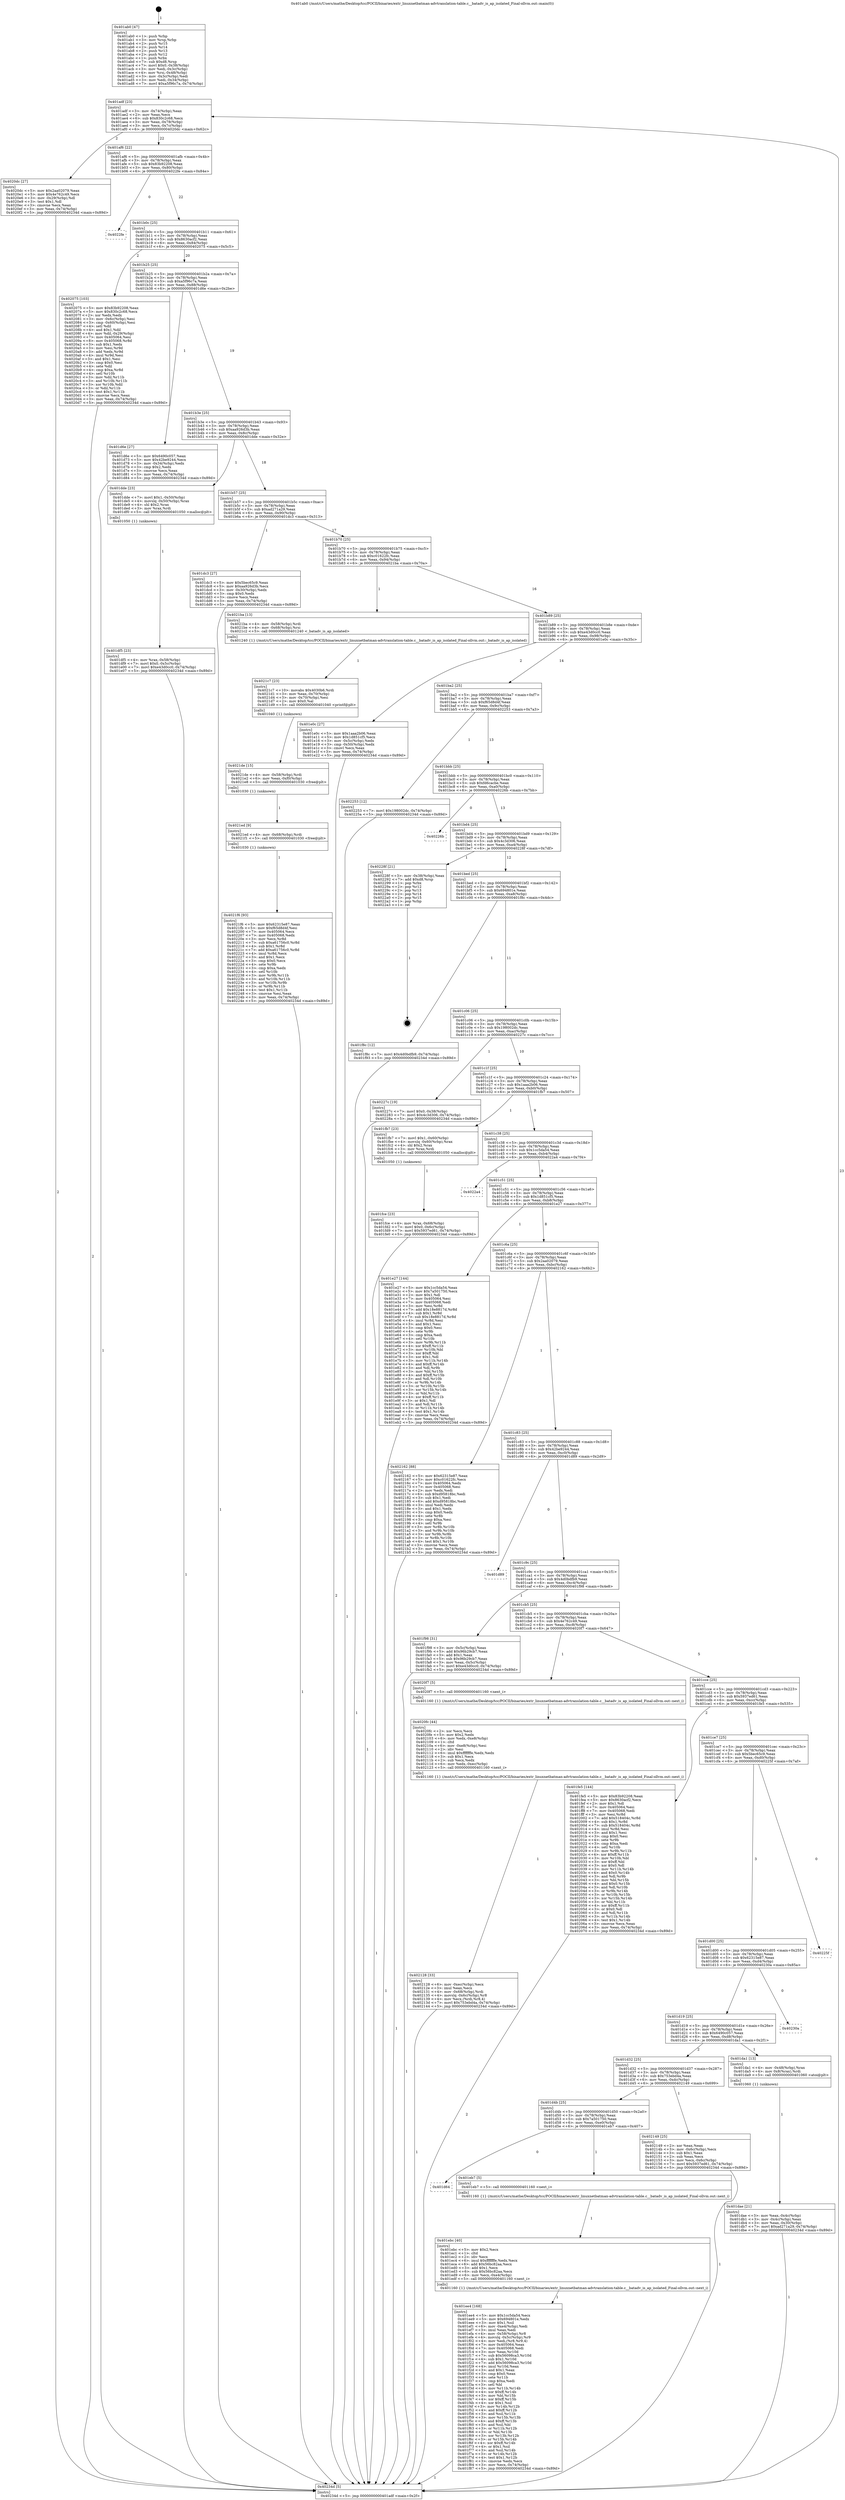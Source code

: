 digraph "0x401ab0" {
  label = "0x401ab0 (/mnt/c/Users/mathe/Desktop/tcc/POCII/binaries/extr_linuxnetbatman-advtranslation-table.c__batadv_is_ap_isolated_Final-ollvm.out::main(0))"
  labelloc = "t"
  node[shape=record]

  Entry [label="",width=0.3,height=0.3,shape=circle,fillcolor=black,style=filled]
  "0x401adf" [label="{
     0x401adf [23]\l
     | [instrs]\l
     &nbsp;&nbsp;0x401adf \<+3\>: mov -0x74(%rbp),%eax\l
     &nbsp;&nbsp;0x401ae2 \<+2\>: mov %eax,%ecx\l
     &nbsp;&nbsp;0x401ae4 \<+6\>: sub $0x830c2c68,%ecx\l
     &nbsp;&nbsp;0x401aea \<+3\>: mov %eax,-0x78(%rbp)\l
     &nbsp;&nbsp;0x401aed \<+3\>: mov %ecx,-0x7c(%rbp)\l
     &nbsp;&nbsp;0x401af0 \<+6\>: je 00000000004020dc \<main+0x62c\>\l
  }"]
  "0x4020dc" [label="{
     0x4020dc [27]\l
     | [instrs]\l
     &nbsp;&nbsp;0x4020dc \<+5\>: mov $0x2aa02079,%eax\l
     &nbsp;&nbsp;0x4020e1 \<+5\>: mov $0x4e762c49,%ecx\l
     &nbsp;&nbsp;0x4020e6 \<+3\>: mov -0x29(%rbp),%dl\l
     &nbsp;&nbsp;0x4020e9 \<+3\>: test $0x1,%dl\l
     &nbsp;&nbsp;0x4020ec \<+3\>: cmovne %ecx,%eax\l
     &nbsp;&nbsp;0x4020ef \<+3\>: mov %eax,-0x74(%rbp)\l
     &nbsp;&nbsp;0x4020f2 \<+5\>: jmp 000000000040234d \<main+0x89d\>\l
  }"]
  "0x401af6" [label="{
     0x401af6 [22]\l
     | [instrs]\l
     &nbsp;&nbsp;0x401af6 \<+5\>: jmp 0000000000401afb \<main+0x4b\>\l
     &nbsp;&nbsp;0x401afb \<+3\>: mov -0x78(%rbp),%eax\l
     &nbsp;&nbsp;0x401afe \<+5\>: sub $0x83b92208,%eax\l
     &nbsp;&nbsp;0x401b03 \<+3\>: mov %eax,-0x80(%rbp)\l
     &nbsp;&nbsp;0x401b06 \<+6\>: je 00000000004022fe \<main+0x84e\>\l
  }"]
  Exit [label="",width=0.3,height=0.3,shape=circle,fillcolor=black,style=filled,peripheries=2]
  "0x4022fe" [label="{
     0x4022fe\l
  }", style=dashed]
  "0x401b0c" [label="{
     0x401b0c [25]\l
     | [instrs]\l
     &nbsp;&nbsp;0x401b0c \<+5\>: jmp 0000000000401b11 \<main+0x61\>\l
     &nbsp;&nbsp;0x401b11 \<+3\>: mov -0x78(%rbp),%eax\l
     &nbsp;&nbsp;0x401b14 \<+5\>: sub $0x8630acf2,%eax\l
     &nbsp;&nbsp;0x401b19 \<+6\>: mov %eax,-0x84(%rbp)\l
     &nbsp;&nbsp;0x401b1f \<+6\>: je 0000000000402075 \<main+0x5c5\>\l
  }"]
  "0x4021f6" [label="{
     0x4021f6 [93]\l
     | [instrs]\l
     &nbsp;&nbsp;0x4021f6 \<+5\>: mov $0x62315e87,%eax\l
     &nbsp;&nbsp;0x4021fb \<+5\>: mov $0xf65d8d4f,%esi\l
     &nbsp;&nbsp;0x402200 \<+7\>: mov 0x405064,%ecx\l
     &nbsp;&nbsp;0x402207 \<+7\>: mov 0x405068,%edx\l
     &nbsp;&nbsp;0x40220e \<+3\>: mov %ecx,%r8d\l
     &nbsp;&nbsp;0x402211 \<+7\>: sub $0xa61756c0,%r8d\l
     &nbsp;&nbsp;0x402218 \<+4\>: sub $0x1,%r8d\l
     &nbsp;&nbsp;0x40221c \<+7\>: add $0xa61756c0,%r8d\l
     &nbsp;&nbsp;0x402223 \<+4\>: imul %r8d,%ecx\l
     &nbsp;&nbsp;0x402227 \<+3\>: and $0x1,%ecx\l
     &nbsp;&nbsp;0x40222a \<+3\>: cmp $0x0,%ecx\l
     &nbsp;&nbsp;0x40222d \<+4\>: sete %r9b\l
     &nbsp;&nbsp;0x402231 \<+3\>: cmp $0xa,%edx\l
     &nbsp;&nbsp;0x402234 \<+4\>: setl %r10b\l
     &nbsp;&nbsp;0x402238 \<+3\>: mov %r9b,%r11b\l
     &nbsp;&nbsp;0x40223b \<+3\>: and %r10b,%r11b\l
     &nbsp;&nbsp;0x40223e \<+3\>: xor %r10b,%r9b\l
     &nbsp;&nbsp;0x402241 \<+3\>: or %r9b,%r11b\l
     &nbsp;&nbsp;0x402244 \<+4\>: test $0x1,%r11b\l
     &nbsp;&nbsp;0x402248 \<+3\>: cmovne %esi,%eax\l
     &nbsp;&nbsp;0x40224b \<+3\>: mov %eax,-0x74(%rbp)\l
     &nbsp;&nbsp;0x40224e \<+5\>: jmp 000000000040234d \<main+0x89d\>\l
  }"]
  "0x402075" [label="{
     0x402075 [103]\l
     | [instrs]\l
     &nbsp;&nbsp;0x402075 \<+5\>: mov $0x83b92208,%eax\l
     &nbsp;&nbsp;0x40207a \<+5\>: mov $0x830c2c68,%ecx\l
     &nbsp;&nbsp;0x40207f \<+2\>: xor %edx,%edx\l
     &nbsp;&nbsp;0x402081 \<+3\>: mov -0x6c(%rbp),%esi\l
     &nbsp;&nbsp;0x402084 \<+3\>: cmp -0x60(%rbp),%esi\l
     &nbsp;&nbsp;0x402087 \<+4\>: setl %dil\l
     &nbsp;&nbsp;0x40208b \<+4\>: and $0x1,%dil\l
     &nbsp;&nbsp;0x40208f \<+4\>: mov %dil,-0x29(%rbp)\l
     &nbsp;&nbsp;0x402093 \<+7\>: mov 0x405064,%esi\l
     &nbsp;&nbsp;0x40209a \<+8\>: mov 0x405068,%r8d\l
     &nbsp;&nbsp;0x4020a2 \<+3\>: sub $0x1,%edx\l
     &nbsp;&nbsp;0x4020a5 \<+3\>: mov %esi,%r9d\l
     &nbsp;&nbsp;0x4020a8 \<+3\>: add %edx,%r9d\l
     &nbsp;&nbsp;0x4020ab \<+4\>: imul %r9d,%esi\l
     &nbsp;&nbsp;0x4020af \<+3\>: and $0x1,%esi\l
     &nbsp;&nbsp;0x4020b2 \<+3\>: cmp $0x0,%esi\l
     &nbsp;&nbsp;0x4020b5 \<+4\>: sete %dil\l
     &nbsp;&nbsp;0x4020b9 \<+4\>: cmp $0xa,%r8d\l
     &nbsp;&nbsp;0x4020bd \<+4\>: setl %r10b\l
     &nbsp;&nbsp;0x4020c1 \<+3\>: mov %dil,%r11b\l
     &nbsp;&nbsp;0x4020c4 \<+3\>: and %r10b,%r11b\l
     &nbsp;&nbsp;0x4020c7 \<+3\>: xor %r10b,%dil\l
     &nbsp;&nbsp;0x4020ca \<+3\>: or %dil,%r11b\l
     &nbsp;&nbsp;0x4020cd \<+4\>: test $0x1,%r11b\l
     &nbsp;&nbsp;0x4020d1 \<+3\>: cmovne %ecx,%eax\l
     &nbsp;&nbsp;0x4020d4 \<+3\>: mov %eax,-0x74(%rbp)\l
     &nbsp;&nbsp;0x4020d7 \<+5\>: jmp 000000000040234d \<main+0x89d\>\l
  }"]
  "0x401b25" [label="{
     0x401b25 [25]\l
     | [instrs]\l
     &nbsp;&nbsp;0x401b25 \<+5\>: jmp 0000000000401b2a \<main+0x7a\>\l
     &nbsp;&nbsp;0x401b2a \<+3\>: mov -0x78(%rbp),%eax\l
     &nbsp;&nbsp;0x401b2d \<+5\>: sub $0xa5f96c7a,%eax\l
     &nbsp;&nbsp;0x401b32 \<+6\>: mov %eax,-0x88(%rbp)\l
     &nbsp;&nbsp;0x401b38 \<+6\>: je 0000000000401d6e \<main+0x2be\>\l
  }"]
  "0x4021ed" [label="{
     0x4021ed [9]\l
     | [instrs]\l
     &nbsp;&nbsp;0x4021ed \<+4\>: mov -0x68(%rbp),%rdi\l
     &nbsp;&nbsp;0x4021f1 \<+5\>: call 0000000000401030 \<free@plt\>\l
     | [calls]\l
     &nbsp;&nbsp;0x401030 \{1\} (unknown)\l
  }"]
  "0x401d6e" [label="{
     0x401d6e [27]\l
     | [instrs]\l
     &nbsp;&nbsp;0x401d6e \<+5\>: mov $0x6490c057,%eax\l
     &nbsp;&nbsp;0x401d73 \<+5\>: mov $0x42be9244,%ecx\l
     &nbsp;&nbsp;0x401d78 \<+3\>: mov -0x34(%rbp),%edx\l
     &nbsp;&nbsp;0x401d7b \<+3\>: cmp $0x2,%edx\l
     &nbsp;&nbsp;0x401d7e \<+3\>: cmovne %ecx,%eax\l
     &nbsp;&nbsp;0x401d81 \<+3\>: mov %eax,-0x74(%rbp)\l
     &nbsp;&nbsp;0x401d84 \<+5\>: jmp 000000000040234d \<main+0x89d\>\l
  }"]
  "0x401b3e" [label="{
     0x401b3e [25]\l
     | [instrs]\l
     &nbsp;&nbsp;0x401b3e \<+5\>: jmp 0000000000401b43 \<main+0x93\>\l
     &nbsp;&nbsp;0x401b43 \<+3\>: mov -0x78(%rbp),%eax\l
     &nbsp;&nbsp;0x401b46 \<+5\>: sub $0xaa926d3b,%eax\l
     &nbsp;&nbsp;0x401b4b \<+6\>: mov %eax,-0x8c(%rbp)\l
     &nbsp;&nbsp;0x401b51 \<+6\>: je 0000000000401dde \<main+0x32e\>\l
  }"]
  "0x40234d" [label="{
     0x40234d [5]\l
     | [instrs]\l
     &nbsp;&nbsp;0x40234d \<+5\>: jmp 0000000000401adf \<main+0x2f\>\l
  }"]
  "0x401ab0" [label="{
     0x401ab0 [47]\l
     | [instrs]\l
     &nbsp;&nbsp;0x401ab0 \<+1\>: push %rbp\l
     &nbsp;&nbsp;0x401ab1 \<+3\>: mov %rsp,%rbp\l
     &nbsp;&nbsp;0x401ab4 \<+2\>: push %r15\l
     &nbsp;&nbsp;0x401ab6 \<+2\>: push %r14\l
     &nbsp;&nbsp;0x401ab8 \<+2\>: push %r13\l
     &nbsp;&nbsp;0x401aba \<+2\>: push %r12\l
     &nbsp;&nbsp;0x401abc \<+1\>: push %rbx\l
     &nbsp;&nbsp;0x401abd \<+7\>: sub $0xd8,%rsp\l
     &nbsp;&nbsp;0x401ac4 \<+7\>: movl $0x0,-0x38(%rbp)\l
     &nbsp;&nbsp;0x401acb \<+3\>: mov %edi,-0x3c(%rbp)\l
     &nbsp;&nbsp;0x401ace \<+4\>: mov %rsi,-0x48(%rbp)\l
     &nbsp;&nbsp;0x401ad2 \<+3\>: mov -0x3c(%rbp),%edi\l
     &nbsp;&nbsp;0x401ad5 \<+3\>: mov %edi,-0x34(%rbp)\l
     &nbsp;&nbsp;0x401ad8 \<+7\>: movl $0xa5f96c7a,-0x74(%rbp)\l
  }"]
  "0x4021de" [label="{
     0x4021de [15]\l
     | [instrs]\l
     &nbsp;&nbsp;0x4021de \<+4\>: mov -0x58(%rbp),%rdi\l
     &nbsp;&nbsp;0x4021e2 \<+6\>: mov %eax,-0xf0(%rbp)\l
     &nbsp;&nbsp;0x4021e8 \<+5\>: call 0000000000401030 \<free@plt\>\l
     | [calls]\l
     &nbsp;&nbsp;0x401030 \{1\} (unknown)\l
  }"]
  "0x401dde" [label="{
     0x401dde [23]\l
     | [instrs]\l
     &nbsp;&nbsp;0x401dde \<+7\>: movl $0x1,-0x50(%rbp)\l
     &nbsp;&nbsp;0x401de5 \<+4\>: movslq -0x50(%rbp),%rax\l
     &nbsp;&nbsp;0x401de9 \<+4\>: shl $0x2,%rax\l
     &nbsp;&nbsp;0x401ded \<+3\>: mov %rax,%rdi\l
     &nbsp;&nbsp;0x401df0 \<+5\>: call 0000000000401050 \<malloc@plt\>\l
     | [calls]\l
     &nbsp;&nbsp;0x401050 \{1\} (unknown)\l
  }"]
  "0x401b57" [label="{
     0x401b57 [25]\l
     | [instrs]\l
     &nbsp;&nbsp;0x401b57 \<+5\>: jmp 0000000000401b5c \<main+0xac\>\l
     &nbsp;&nbsp;0x401b5c \<+3\>: mov -0x78(%rbp),%eax\l
     &nbsp;&nbsp;0x401b5f \<+5\>: sub $0xad271a29,%eax\l
     &nbsp;&nbsp;0x401b64 \<+6\>: mov %eax,-0x90(%rbp)\l
     &nbsp;&nbsp;0x401b6a \<+6\>: je 0000000000401dc3 \<main+0x313\>\l
  }"]
  "0x4021c7" [label="{
     0x4021c7 [23]\l
     | [instrs]\l
     &nbsp;&nbsp;0x4021c7 \<+10\>: movabs $0x4030b6,%rdi\l
     &nbsp;&nbsp;0x4021d1 \<+3\>: mov %eax,-0x70(%rbp)\l
     &nbsp;&nbsp;0x4021d4 \<+3\>: mov -0x70(%rbp),%esi\l
     &nbsp;&nbsp;0x4021d7 \<+2\>: mov $0x0,%al\l
     &nbsp;&nbsp;0x4021d9 \<+5\>: call 0000000000401040 \<printf@plt\>\l
     | [calls]\l
     &nbsp;&nbsp;0x401040 \{1\} (unknown)\l
  }"]
  "0x401dc3" [label="{
     0x401dc3 [27]\l
     | [instrs]\l
     &nbsp;&nbsp;0x401dc3 \<+5\>: mov $0x5bec65c9,%eax\l
     &nbsp;&nbsp;0x401dc8 \<+5\>: mov $0xaa926d3b,%ecx\l
     &nbsp;&nbsp;0x401dcd \<+3\>: mov -0x30(%rbp),%edx\l
     &nbsp;&nbsp;0x401dd0 \<+3\>: cmp $0x0,%edx\l
     &nbsp;&nbsp;0x401dd3 \<+3\>: cmove %ecx,%eax\l
     &nbsp;&nbsp;0x401dd6 \<+3\>: mov %eax,-0x74(%rbp)\l
     &nbsp;&nbsp;0x401dd9 \<+5\>: jmp 000000000040234d \<main+0x89d\>\l
  }"]
  "0x401b70" [label="{
     0x401b70 [25]\l
     | [instrs]\l
     &nbsp;&nbsp;0x401b70 \<+5\>: jmp 0000000000401b75 \<main+0xc5\>\l
     &nbsp;&nbsp;0x401b75 \<+3\>: mov -0x78(%rbp),%eax\l
     &nbsp;&nbsp;0x401b78 \<+5\>: sub $0xc01622fc,%eax\l
     &nbsp;&nbsp;0x401b7d \<+6\>: mov %eax,-0x94(%rbp)\l
     &nbsp;&nbsp;0x401b83 \<+6\>: je 00000000004021ba \<main+0x70a\>\l
  }"]
  "0x402128" [label="{
     0x402128 [33]\l
     | [instrs]\l
     &nbsp;&nbsp;0x402128 \<+6\>: mov -0xec(%rbp),%ecx\l
     &nbsp;&nbsp;0x40212e \<+3\>: imul %eax,%ecx\l
     &nbsp;&nbsp;0x402131 \<+4\>: mov -0x68(%rbp),%rdi\l
     &nbsp;&nbsp;0x402135 \<+4\>: movslq -0x6c(%rbp),%r8\l
     &nbsp;&nbsp;0x402139 \<+4\>: mov %ecx,(%rdi,%r8,4)\l
     &nbsp;&nbsp;0x40213d \<+7\>: movl $0x753ebd4a,-0x74(%rbp)\l
     &nbsp;&nbsp;0x402144 \<+5\>: jmp 000000000040234d \<main+0x89d\>\l
  }"]
  "0x4021ba" [label="{
     0x4021ba [13]\l
     | [instrs]\l
     &nbsp;&nbsp;0x4021ba \<+4\>: mov -0x58(%rbp),%rdi\l
     &nbsp;&nbsp;0x4021be \<+4\>: mov -0x68(%rbp),%rsi\l
     &nbsp;&nbsp;0x4021c2 \<+5\>: call 0000000000401240 \<_batadv_is_ap_isolated\>\l
     | [calls]\l
     &nbsp;&nbsp;0x401240 \{1\} (/mnt/c/Users/mathe/Desktop/tcc/POCII/binaries/extr_linuxnetbatman-advtranslation-table.c__batadv_is_ap_isolated_Final-ollvm.out::_batadv_is_ap_isolated)\l
  }"]
  "0x401b89" [label="{
     0x401b89 [25]\l
     | [instrs]\l
     &nbsp;&nbsp;0x401b89 \<+5\>: jmp 0000000000401b8e \<main+0xde\>\l
     &nbsp;&nbsp;0x401b8e \<+3\>: mov -0x78(%rbp),%eax\l
     &nbsp;&nbsp;0x401b91 \<+5\>: sub $0xe43d0cc0,%eax\l
     &nbsp;&nbsp;0x401b96 \<+6\>: mov %eax,-0x98(%rbp)\l
     &nbsp;&nbsp;0x401b9c \<+6\>: je 0000000000401e0c \<main+0x35c\>\l
  }"]
  "0x4020fc" [label="{
     0x4020fc [44]\l
     | [instrs]\l
     &nbsp;&nbsp;0x4020fc \<+2\>: xor %ecx,%ecx\l
     &nbsp;&nbsp;0x4020fe \<+5\>: mov $0x2,%edx\l
     &nbsp;&nbsp;0x402103 \<+6\>: mov %edx,-0xe8(%rbp)\l
     &nbsp;&nbsp;0x402109 \<+1\>: cltd\l
     &nbsp;&nbsp;0x40210a \<+6\>: mov -0xe8(%rbp),%esi\l
     &nbsp;&nbsp;0x402110 \<+2\>: idiv %esi\l
     &nbsp;&nbsp;0x402112 \<+6\>: imul $0xfffffffe,%edx,%edx\l
     &nbsp;&nbsp;0x402118 \<+3\>: sub $0x1,%ecx\l
     &nbsp;&nbsp;0x40211b \<+2\>: sub %ecx,%edx\l
     &nbsp;&nbsp;0x40211d \<+6\>: mov %edx,-0xec(%rbp)\l
     &nbsp;&nbsp;0x402123 \<+5\>: call 0000000000401160 \<next_i\>\l
     | [calls]\l
     &nbsp;&nbsp;0x401160 \{1\} (/mnt/c/Users/mathe/Desktop/tcc/POCII/binaries/extr_linuxnetbatman-advtranslation-table.c__batadv_is_ap_isolated_Final-ollvm.out::next_i)\l
  }"]
  "0x401e0c" [label="{
     0x401e0c [27]\l
     | [instrs]\l
     &nbsp;&nbsp;0x401e0c \<+5\>: mov $0x1aaa2b06,%eax\l
     &nbsp;&nbsp;0x401e11 \<+5\>: mov $0x1d851cf5,%ecx\l
     &nbsp;&nbsp;0x401e16 \<+3\>: mov -0x5c(%rbp),%edx\l
     &nbsp;&nbsp;0x401e19 \<+3\>: cmp -0x50(%rbp),%edx\l
     &nbsp;&nbsp;0x401e1c \<+3\>: cmovl %ecx,%eax\l
     &nbsp;&nbsp;0x401e1f \<+3\>: mov %eax,-0x74(%rbp)\l
     &nbsp;&nbsp;0x401e22 \<+5\>: jmp 000000000040234d \<main+0x89d\>\l
  }"]
  "0x401ba2" [label="{
     0x401ba2 [25]\l
     | [instrs]\l
     &nbsp;&nbsp;0x401ba2 \<+5\>: jmp 0000000000401ba7 \<main+0xf7\>\l
     &nbsp;&nbsp;0x401ba7 \<+3\>: mov -0x78(%rbp),%eax\l
     &nbsp;&nbsp;0x401baa \<+5\>: sub $0xf65d8d4f,%eax\l
     &nbsp;&nbsp;0x401baf \<+6\>: mov %eax,-0x9c(%rbp)\l
     &nbsp;&nbsp;0x401bb5 \<+6\>: je 0000000000402253 \<main+0x7a3\>\l
  }"]
  "0x401fce" [label="{
     0x401fce [23]\l
     | [instrs]\l
     &nbsp;&nbsp;0x401fce \<+4\>: mov %rax,-0x68(%rbp)\l
     &nbsp;&nbsp;0x401fd2 \<+7\>: movl $0x0,-0x6c(%rbp)\l
     &nbsp;&nbsp;0x401fd9 \<+7\>: movl $0x5937ed61,-0x74(%rbp)\l
     &nbsp;&nbsp;0x401fe0 \<+5\>: jmp 000000000040234d \<main+0x89d\>\l
  }"]
  "0x402253" [label="{
     0x402253 [12]\l
     | [instrs]\l
     &nbsp;&nbsp;0x402253 \<+7\>: movl $0x198002dc,-0x74(%rbp)\l
     &nbsp;&nbsp;0x40225a \<+5\>: jmp 000000000040234d \<main+0x89d\>\l
  }"]
  "0x401bbb" [label="{
     0x401bbb [25]\l
     | [instrs]\l
     &nbsp;&nbsp;0x401bbb \<+5\>: jmp 0000000000401bc0 \<main+0x110\>\l
     &nbsp;&nbsp;0x401bc0 \<+3\>: mov -0x78(%rbp),%eax\l
     &nbsp;&nbsp;0x401bc3 \<+5\>: sub $0xfd6cacbe,%eax\l
     &nbsp;&nbsp;0x401bc8 \<+6\>: mov %eax,-0xa0(%rbp)\l
     &nbsp;&nbsp;0x401bce \<+6\>: je 000000000040226b \<main+0x7bb\>\l
  }"]
  "0x401ee4" [label="{
     0x401ee4 [168]\l
     | [instrs]\l
     &nbsp;&nbsp;0x401ee4 \<+5\>: mov $0x1cc5da54,%ecx\l
     &nbsp;&nbsp;0x401ee9 \<+5\>: mov $0x694801e,%edx\l
     &nbsp;&nbsp;0x401eee \<+3\>: mov $0x1,%sil\l
     &nbsp;&nbsp;0x401ef1 \<+6\>: mov -0xe4(%rbp),%edi\l
     &nbsp;&nbsp;0x401ef7 \<+3\>: imul %eax,%edi\l
     &nbsp;&nbsp;0x401efa \<+4\>: mov -0x58(%rbp),%r8\l
     &nbsp;&nbsp;0x401efe \<+4\>: movslq -0x5c(%rbp),%r9\l
     &nbsp;&nbsp;0x401f02 \<+4\>: mov %edi,(%r8,%r9,4)\l
     &nbsp;&nbsp;0x401f06 \<+7\>: mov 0x405064,%eax\l
     &nbsp;&nbsp;0x401f0d \<+7\>: mov 0x405068,%edi\l
     &nbsp;&nbsp;0x401f14 \<+3\>: mov %eax,%r10d\l
     &nbsp;&nbsp;0x401f17 \<+7\>: sub $0x56098ca3,%r10d\l
     &nbsp;&nbsp;0x401f1e \<+4\>: sub $0x1,%r10d\l
     &nbsp;&nbsp;0x401f22 \<+7\>: add $0x56098ca3,%r10d\l
     &nbsp;&nbsp;0x401f29 \<+4\>: imul %r10d,%eax\l
     &nbsp;&nbsp;0x401f2d \<+3\>: and $0x1,%eax\l
     &nbsp;&nbsp;0x401f30 \<+3\>: cmp $0x0,%eax\l
     &nbsp;&nbsp;0x401f33 \<+4\>: sete %r11b\l
     &nbsp;&nbsp;0x401f37 \<+3\>: cmp $0xa,%edi\l
     &nbsp;&nbsp;0x401f3a \<+3\>: setl %bl\l
     &nbsp;&nbsp;0x401f3d \<+3\>: mov %r11b,%r14b\l
     &nbsp;&nbsp;0x401f40 \<+4\>: xor $0xff,%r14b\l
     &nbsp;&nbsp;0x401f44 \<+3\>: mov %bl,%r15b\l
     &nbsp;&nbsp;0x401f47 \<+4\>: xor $0xff,%r15b\l
     &nbsp;&nbsp;0x401f4b \<+4\>: xor $0x1,%sil\l
     &nbsp;&nbsp;0x401f4f \<+3\>: mov %r14b,%r12b\l
     &nbsp;&nbsp;0x401f52 \<+4\>: and $0xff,%r12b\l
     &nbsp;&nbsp;0x401f56 \<+3\>: and %sil,%r11b\l
     &nbsp;&nbsp;0x401f59 \<+3\>: mov %r15b,%r13b\l
     &nbsp;&nbsp;0x401f5c \<+4\>: and $0xff,%r13b\l
     &nbsp;&nbsp;0x401f60 \<+3\>: and %sil,%bl\l
     &nbsp;&nbsp;0x401f63 \<+3\>: or %r11b,%r12b\l
     &nbsp;&nbsp;0x401f66 \<+3\>: or %bl,%r13b\l
     &nbsp;&nbsp;0x401f69 \<+3\>: xor %r13b,%r12b\l
     &nbsp;&nbsp;0x401f6c \<+3\>: or %r15b,%r14b\l
     &nbsp;&nbsp;0x401f6f \<+4\>: xor $0xff,%r14b\l
     &nbsp;&nbsp;0x401f73 \<+4\>: or $0x1,%sil\l
     &nbsp;&nbsp;0x401f77 \<+3\>: and %sil,%r14b\l
     &nbsp;&nbsp;0x401f7a \<+3\>: or %r14b,%r12b\l
     &nbsp;&nbsp;0x401f7d \<+4\>: test $0x1,%r12b\l
     &nbsp;&nbsp;0x401f81 \<+3\>: cmovne %edx,%ecx\l
     &nbsp;&nbsp;0x401f84 \<+3\>: mov %ecx,-0x74(%rbp)\l
     &nbsp;&nbsp;0x401f87 \<+5\>: jmp 000000000040234d \<main+0x89d\>\l
  }"]
  "0x40226b" [label="{
     0x40226b\l
  }", style=dashed]
  "0x401bd4" [label="{
     0x401bd4 [25]\l
     | [instrs]\l
     &nbsp;&nbsp;0x401bd4 \<+5\>: jmp 0000000000401bd9 \<main+0x129\>\l
     &nbsp;&nbsp;0x401bd9 \<+3\>: mov -0x78(%rbp),%eax\l
     &nbsp;&nbsp;0x401bdc \<+5\>: sub $0x4c3d306,%eax\l
     &nbsp;&nbsp;0x401be1 \<+6\>: mov %eax,-0xa4(%rbp)\l
     &nbsp;&nbsp;0x401be7 \<+6\>: je 000000000040228f \<main+0x7df\>\l
  }"]
  "0x401ebc" [label="{
     0x401ebc [40]\l
     | [instrs]\l
     &nbsp;&nbsp;0x401ebc \<+5\>: mov $0x2,%ecx\l
     &nbsp;&nbsp;0x401ec1 \<+1\>: cltd\l
     &nbsp;&nbsp;0x401ec2 \<+2\>: idiv %ecx\l
     &nbsp;&nbsp;0x401ec4 \<+6\>: imul $0xfffffffe,%edx,%ecx\l
     &nbsp;&nbsp;0x401eca \<+6\>: add $0x56bc82aa,%ecx\l
     &nbsp;&nbsp;0x401ed0 \<+3\>: add $0x1,%ecx\l
     &nbsp;&nbsp;0x401ed3 \<+6\>: sub $0x56bc82aa,%ecx\l
     &nbsp;&nbsp;0x401ed9 \<+6\>: mov %ecx,-0xe4(%rbp)\l
     &nbsp;&nbsp;0x401edf \<+5\>: call 0000000000401160 \<next_i\>\l
     | [calls]\l
     &nbsp;&nbsp;0x401160 \{1\} (/mnt/c/Users/mathe/Desktop/tcc/POCII/binaries/extr_linuxnetbatman-advtranslation-table.c__batadv_is_ap_isolated_Final-ollvm.out::next_i)\l
  }"]
  "0x40228f" [label="{
     0x40228f [21]\l
     | [instrs]\l
     &nbsp;&nbsp;0x40228f \<+3\>: mov -0x38(%rbp),%eax\l
     &nbsp;&nbsp;0x402292 \<+7\>: add $0xd8,%rsp\l
     &nbsp;&nbsp;0x402299 \<+1\>: pop %rbx\l
     &nbsp;&nbsp;0x40229a \<+2\>: pop %r12\l
     &nbsp;&nbsp;0x40229c \<+2\>: pop %r13\l
     &nbsp;&nbsp;0x40229e \<+2\>: pop %r14\l
     &nbsp;&nbsp;0x4022a0 \<+2\>: pop %r15\l
     &nbsp;&nbsp;0x4022a2 \<+1\>: pop %rbp\l
     &nbsp;&nbsp;0x4022a3 \<+1\>: ret\l
  }"]
  "0x401bed" [label="{
     0x401bed [25]\l
     | [instrs]\l
     &nbsp;&nbsp;0x401bed \<+5\>: jmp 0000000000401bf2 \<main+0x142\>\l
     &nbsp;&nbsp;0x401bf2 \<+3\>: mov -0x78(%rbp),%eax\l
     &nbsp;&nbsp;0x401bf5 \<+5\>: sub $0x694801e,%eax\l
     &nbsp;&nbsp;0x401bfa \<+6\>: mov %eax,-0xa8(%rbp)\l
     &nbsp;&nbsp;0x401c00 \<+6\>: je 0000000000401f8c \<main+0x4dc\>\l
  }"]
  "0x401d64" [label="{
     0x401d64\l
  }", style=dashed]
  "0x401f8c" [label="{
     0x401f8c [12]\l
     | [instrs]\l
     &nbsp;&nbsp;0x401f8c \<+7\>: movl $0x4d0bdfb9,-0x74(%rbp)\l
     &nbsp;&nbsp;0x401f93 \<+5\>: jmp 000000000040234d \<main+0x89d\>\l
  }"]
  "0x401c06" [label="{
     0x401c06 [25]\l
     | [instrs]\l
     &nbsp;&nbsp;0x401c06 \<+5\>: jmp 0000000000401c0b \<main+0x15b\>\l
     &nbsp;&nbsp;0x401c0b \<+3\>: mov -0x78(%rbp),%eax\l
     &nbsp;&nbsp;0x401c0e \<+5\>: sub $0x198002dc,%eax\l
     &nbsp;&nbsp;0x401c13 \<+6\>: mov %eax,-0xac(%rbp)\l
     &nbsp;&nbsp;0x401c19 \<+6\>: je 000000000040227c \<main+0x7cc\>\l
  }"]
  "0x401eb7" [label="{
     0x401eb7 [5]\l
     | [instrs]\l
     &nbsp;&nbsp;0x401eb7 \<+5\>: call 0000000000401160 \<next_i\>\l
     | [calls]\l
     &nbsp;&nbsp;0x401160 \{1\} (/mnt/c/Users/mathe/Desktop/tcc/POCII/binaries/extr_linuxnetbatman-advtranslation-table.c__batadv_is_ap_isolated_Final-ollvm.out::next_i)\l
  }"]
  "0x40227c" [label="{
     0x40227c [19]\l
     | [instrs]\l
     &nbsp;&nbsp;0x40227c \<+7\>: movl $0x0,-0x38(%rbp)\l
     &nbsp;&nbsp;0x402283 \<+7\>: movl $0x4c3d306,-0x74(%rbp)\l
     &nbsp;&nbsp;0x40228a \<+5\>: jmp 000000000040234d \<main+0x89d\>\l
  }"]
  "0x401c1f" [label="{
     0x401c1f [25]\l
     | [instrs]\l
     &nbsp;&nbsp;0x401c1f \<+5\>: jmp 0000000000401c24 \<main+0x174\>\l
     &nbsp;&nbsp;0x401c24 \<+3\>: mov -0x78(%rbp),%eax\l
     &nbsp;&nbsp;0x401c27 \<+5\>: sub $0x1aaa2b06,%eax\l
     &nbsp;&nbsp;0x401c2c \<+6\>: mov %eax,-0xb0(%rbp)\l
     &nbsp;&nbsp;0x401c32 \<+6\>: je 0000000000401fb7 \<main+0x507\>\l
  }"]
  "0x401d4b" [label="{
     0x401d4b [25]\l
     | [instrs]\l
     &nbsp;&nbsp;0x401d4b \<+5\>: jmp 0000000000401d50 \<main+0x2a0\>\l
     &nbsp;&nbsp;0x401d50 \<+3\>: mov -0x78(%rbp),%eax\l
     &nbsp;&nbsp;0x401d53 \<+5\>: sub $0x7a501750,%eax\l
     &nbsp;&nbsp;0x401d58 \<+6\>: mov %eax,-0xe0(%rbp)\l
     &nbsp;&nbsp;0x401d5e \<+6\>: je 0000000000401eb7 \<main+0x407\>\l
  }"]
  "0x401fb7" [label="{
     0x401fb7 [23]\l
     | [instrs]\l
     &nbsp;&nbsp;0x401fb7 \<+7\>: movl $0x1,-0x60(%rbp)\l
     &nbsp;&nbsp;0x401fbe \<+4\>: movslq -0x60(%rbp),%rax\l
     &nbsp;&nbsp;0x401fc2 \<+4\>: shl $0x2,%rax\l
     &nbsp;&nbsp;0x401fc6 \<+3\>: mov %rax,%rdi\l
     &nbsp;&nbsp;0x401fc9 \<+5\>: call 0000000000401050 \<malloc@plt\>\l
     | [calls]\l
     &nbsp;&nbsp;0x401050 \{1\} (unknown)\l
  }"]
  "0x401c38" [label="{
     0x401c38 [25]\l
     | [instrs]\l
     &nbsp;&nbsp;0x401c38 \<+5\>: jmp 0000000000401c3d \<main+0x18d\>\l
     &nbsp;&nbsp;0x401c3d \<+3\>: mov -0x78(%rbp),%eax\l
     &nbsp;&nbsp;0x401c40 \<+5\>: sub $0x1cc5da54,%eax\l
     &nbsp;&nbsp;0x401c45 \<+6\>: mov %eax,-0xb4(%rbp)\l
     &nbsp;&nbsp;0x401c4b \<+6\>: je 00000000004022a4 \<main+0x7f4\>\l
  }"]
  "0x402149" [label="{
     0x402149 [25]\l
     | [instrs]\l
     &nbsp;&nbsp;0x402149 \<+2\>: xor %eax,%eax\l
     &nbsp;&nbsp;0x40214b \<+3\>: mov -0x6c(%rbp),%ecx\l
     &nbsp;&nbsp;0x40214e \<+3\>: sub $0x1,%eax\l
     &nbsp;&nbsp;0x402151 \<+2\>: sub %eax,%ecx\l
     &nbsp;&nbsp;0x402153 \<+3\>: mov %ecx,-0x6c(%rbp)\l
     &nbsp;&nbsp;0x402156 \<+7\>: movl $0x5937ed61,-0x74(%rbp)\l
     &nbsp;&nbsp;0x40215d \<+5\>: jmp 000000000040234d \<main+0x89d\>\l
  }"]
  "0x4022a4" [label="{
     0x4022a4\l
  }", style=dashed]
  "0x401c51" [label="{
     0x401c51 [25]\l
     | [instrs]\l
     &nbsp;&nbsp;0x401c51 \<+5\>: jmp 0000000000401c56 \<main+0x1a6\>\l
     &nbsp;&nbsp;0x401c56 \<+3\>: mov -0x78(%rbp),%eax\l
     &nbsp;&nbsp;0x401c59 \<+5\>: sub $0x1d851cf5,%eax\l
     &nbsp;&nbsp;0x401c5e \<+6\>: mov %eax,-0xb8(%rbp)\l
     &nbsp;&nbsp;0x401c64 \<+6\>: je 0000000000401e27 \<main+0x377\>\l
  }"]
  "0x401df5" [label="{
     0x401df5 [23]\l
     | [instrs]\l
     &nbsp;&nbsp;0x401df5 \<+4\>: mov %rax,-0x58(%rbp)\l
     &nbsp;&nbsp;0x401df9 \<+7\>: movl $0x0,-0x5c(%rbp)\l
     &nbsp;&nbsp;0x401e00 \<+7\>: movl $0xe43d0cc0,-0x74(%rbp)\l
     &nbsp;&nbsp;0x401e07 \<+5\>: jmp 000000000040234d \<main+0x89d\>\l
  }"]
  "0x401e27" [label="{
     0x401e27 [144]\l
     | [instrs]\l
     &nbsp;&nbsp;0x401e27 \<+5\>: mov $0x1cc5da54,%eax\l
     &nbsp;&nbsp;0x401e2c \<+5\>: mov $0x7a501750,%ecx\l
     &nbsp;&nbsp;0x401e31 \<+2\>: mov $0x1,%dl\l
     &nbsp;&nbsp;0x401e33 \<+7\>: mov 0x405064,%esi\l
     &nbsp;&nbsp;0x401e3a \<+7\>: mov 0x405068,%edi\l
     &nbsp;&nbsp;0x401e41 \<+3\>: mov %esi,%r8d\l
     &nbsp;&nbsp;0x401e44 \<+7\>: add $0x18e8817d,%r8d\l
     &nbsp;&nbsp;0x401e4b \<+4\>: sub $0x1,%r8d\l
     &nbsp;&nbsp;0x401e4f \<+7\>: sub $0x18e8817d,%r8d\l
     &nbsp;&nbsp;0x401e56 \<+4\>: imul %r8d,%esi\l
     &nbsp;&nbsp;0x401e5a \<+3\>: and $0x1,%esi\l
     &nbsp;&nbsp;0x401e5d \<+3\>: cmp $0x0,%esi\l
     &nbsp;&nbsp;0x401e60 \<+4\>: sete %r9b\l
     &nbsp;&nbsp;0x401e64 \<+3\>: cmp $0xa,%edi\l
     &nbsp;&nbsp;0x401e67 \<+4\>: setl %r10b\l
     &nbsp;&nbsp;0x401e6b \<+3\>: mov %r9b,%r11b\l
     &nbsp;&nbsp;0x401e6e \<+4\>: xor $0xff,%r11b\l
     &nbsp;&nbsp;0x401e72 \<+3\>: mov %r10b,%bl\l
     &nbsp;&nbsp;0x401e75 \<+3\>: xor $0xff,%bl\l
     &nbsp;&nbsp;0x401e78 \<+3\>: xor $0x1,%dl\l
     &nbsp;&nbsp;0x401e7b \<+3\>: mov %r11b,%r14b\l
     &nbsp;&nbsp;0x401e7e \<+4\>: and $0xff,%r14b\l
     &nbsp;&nbsp;0x401e82 \<+3\>: and %dl,%r9b\l
     &nbsp;&nbsp;0x401e85 \<+3\>: mov %bl,%r15b\l
     &nbsp;&nbsp;0x401e88 \<+4\>: and $0xff,%r15b\l
     &nbsp;&nbsp;0x401e8c \<+3\>: and %dl,%r10b\l
     &nbsp;&nbsp;0x401e8f \<+3\>: or %r9b,%r14b\l
     &nbsp;&nbsp;0x401e92 \<+3\>: or %r10b,%r15b\l
     &nbsp;&nbsp;0x401e95 \<+3\>: xor %r15b,%r14b\l
     &nbsp;&nbsp;0x401e98 \<+3\>: or %bl,%r11b\l
     &nbsp;&nbsp;0x401e9b \<+4\>: xor $0xff,%r11b\l
     &nbsp;&nbsp;0x401e9f \<+3\>: or $0x1,%dl\l
     &nbsp;&nbsp;0x401ea2 \<+3\>: and %dl,%r11b\l
     &nbsp;&nbsp;0x401ea5 \<+3\>: or %r11b,%r14b\l
     &nbsp;&nbsp;0x401ea8 \<+4\>: test $0x1,%r14b\l
     &nbsp;&nbsp;0x401eac \<+3\>: cmovne %ecx,%eax\l
     &nbsp;&nbsp;0x401eaf \<+3\>: mov %eax,-0x74(%rbp)\l
     &nbsp;&nbsp;0x401eb2 \<+5\>: jmp 000000000040234d \<main+0x89d\>\l
  }"]
  "0x401c6a" [label="{
     0x401c6a [25]\l
     | [instrs]\l
     &nbsp;&nbsp;0x401c6a \<+5\>: jmp 0000000000401c6f \<main+0x1bf\>\l
     &nbsp;&nbsp;0x401c6f \<+3\>: mov -0x78(%rbp),%eax\l
     &nbsp;&nbsp;0x401c72 \<+5\>: sub $0x2aa02079,%eax\l
     &nbsp;&nbsp;0x401c77 \<+6\>: mov %eax,-0xbc(%rbp)\l
     &nbsp;&nbsp;0x401c7d \<+6\>: je 0000000000402162 \<main+0x6b2\>\l
  }"]
  "0x401dae" [label="{
     0x401dae [21]\l
     | [instrs]\l
     &nbsp;&nbsp;0x401dae \<+3\>: mov %eax,-0x4c(%rbp)\l
     &nbsp;&nbsp;0x401db1 \<+3\>: mov -0x4c(%rbp),%eax\l
     &nbsp;&nbsp;0x401db4 \<+3\>: mov %eax,-0x30(%rbp)\l
     &nbsp;&nbsp;0x401db7 \<+7\>: movl $0xad271a29,-0x74(%rbp)\l
     &nbsp;&nbsp;0x401dbe \<+5\>: jmp 000000000040234d \<main+0x89d\>\l
  }"]
  "0x402162" [label="{
     0x402162 [88]\l
     | [instrs]\l
     &nbsp;&nbsp;0x402162 \<+5\>: mov $0x62315e87,%eax\l
     &nbsp;&nbsp;0x402167 \<+5\>: mov $0xc01622fc,%ecx\l
     &nbsp;&nbsp;0x40216c \<+7\>: mov 0x405064,%edx\l
     &nbsp;&nbsp;0x402173 \<+7\>: mov 0x405068,%esi\l
     &nbsp;&nbsp;0x40217a \<+2\>: mov %edx,%edi\l
     &nbsp;&nbsp;0x40217c \<+6\>: sub $0xd95818bc,%edi\l
     &nbsp;&nbsp;0x402182 \<+3\>: sub $0x1,%edi\l
     &nbsp;&nbsp;0x402185 \<+6\>: add $0xd95818bc,%edi\l
     &nbsp;&nbsp;0x40218b \<+3\>: imul %edi,%edx\l
     &nbsp;&nbsp;0x40218e \<+3\>: and $0x1,%edx\l
     &nbsp;&nbsp;0x402191 \<+3\>: cmp $0x0,%edx\l
     &nbsp;&nbsp;0x402194 \<+4\>: sete %r8b\l
     &nbsp;&nbsp;0x402198 \<+3\>: cmp $0xa,%esi\l
     &nbsp;&nbsp;0x40219b \<+4\>: setl %r9b\l
     &nbsp;&nbsp;0x40219f \<+3\>: mov %r8b,%r10b\l
     &nbsp;&nbsp;0x4021a2 \<+3\>: and %r9b,%r10b\l
     &nbsp;&nbsp;0x4021a5 \<+3\>: xor %r9b,%r8b\l
     &nbsp;&nbsp;0x4021a8 \<+3\>: or %r8b,%r10b\l
     &nbsp;&nbsp;0x4021ab \<+4\>: test $0x1,%r10b\l
     &nbsp;&nbsp;0x4021af \<+3\>: cmovne %ecx,%eax\l
     &nbsp;&nbsp;0x4021b2 \<+3\>: mov %eax,-0x74(%rbp)\l
     &nbsp;&nbsp;0x4021b5 \<+5\>: jmp 000000000040234d \<main+0x89d\>\l
  }"]
  "0x401c83" [label="{
     0x401c83 [25]\l
     | [instrs]\l
     &nbsp;&nbsp;0x401c83 \<+5\>: jmp 0000000000401c88 \<main+0x1d8\>\l
     &nbsp;&nbsp;0x401c88 \<+3\>: mov -0x78(%rbp),%eax\l
     &nbsp;&nbsp;0x401c8b \<+5\>: sub $0x42be9244,%eax\l
     &nbsp;&nbsp;0x401c90 \<+6\>: mov %eax,-0xc0(%rbp)\l
     &nbsp;&nbsp;0x401c96 \<+6\>: je 0000000000401d89 \<main+0x2d9\>\l
  }"]
  "0x401d32" [label="{
     0x401d32 [25]\l
     | [instrs]\l
     &nbsp;&nbsp;0x401d32 \<+5\>: jmp 0000000000401d37 \<main+0x287\>\l
     &nbsp;&nbsp;0x401d37 \<+3\>: mov -0x78(%rbp),%eax\l
     &nbsp;&nbsp;0x401d3a \<+5\>: sub $0x753ebd4a,%eax\l
     &nbsp;&nbsp;0x401d3f \<+6\>: mov %eax,-0xdc(%rbp)\l
     &nbsp;&nbsp;0x401d45 \<+6\>: je 0000000000402149 \<main+0x699\>\l
  }"]
  "0x401d89" [label="{
     0x401d89\l
  }", style=dashed]
  "0x401c9c" [label="{
     0x401c9c [25]\l
     | [instrs]\l
     &nbsp;&nbsp;0x401c9c \<+5\>: jmp 0000000000401ca1 \<main+0x1f1\>\l
     &nbsp;&nbsp;0x401ca1 \<+3\>: mov -0x78(%rbp),%eax\l
     &nbsp;&nbsp;0x401ca4 \<+5\>: sub $0x4d0bdfb9,%eax\l
     &nbsp;&nbsp;0x401ca9 \<+6\>: mov %eax,-0xc4(%rbp)\l
     &nbsp;&nbsp;0x401caf \<+6\>: je 0000000000401f98 \<main+0x4e8\>\l
  }"]
  "0x401da1" [label="{
     0x401da1 [13]\l
     | [instrs]\l
     &nbsp;&nbsp;0x401da1 \<+4\>: mov -0x48(%rbp),%rax\l
     &nbsp;&nbsp;0x401da5 \<+4\>: mov 0x8(%rax),%rdi\l
     &nbsp;&nbsp;0x401da9 \<+5\>: call 0000000000401060 \<atoi@plt\>\l
     | [calls]\l
     &nbsp;&nbsp;0x401060 \{1\} (unknown)\l
  }"]
  "0x401f98" [label="{
     0x401f98 [31]\l
     | [instrs]\l
     &nbsp;&nbsp;0x401f98 \<+3\>: mov -0x5c(%rbp),%eax\l
     &nbsp;&nbsp;0x401f9b \<+5\>: add $0x96b29cb7,%eax\l
     &nbsp;&nbsp;0x401fa0 \<+3\>: add $0x1,%eax\l
     &nbsp;&nbsp;0x401fa3 \<+5\>: sub $0x96b29cb7,%eax\l
     &nbsp;&nbsp;0x401fa8 \<+3\>: mov %eax,-0x5c(%rbp)\l
     &nbsp;&nbsp;0x401fab \<+7\>: movl $0xe43d0cc0,-0x74(%rbp)\l
     &nbsp;&nbsp;0x401fb2 \<+5\>: jmp 000000000040234d \<main+0x89d\>\l
  }"]
  "0x401cb5" [label="{
     0x401cb5 [25]\l
     | [instrs]\l
     &nbsp;&nbsp;0x401cb5 \<+5\>: jmp 0000000000401cba \<main+0x20a\>\l
     &nbsp;&nbsp;0x401cba \<+3\>: mov -0x78(%rbp),%eax\l
     &nbsp;&nbsp;0x401cbd \<+5\>: sub $0x4e762c49,%eax\l
     &nbsp;&nbsp;0x401cc2 \<+6\>: mov %eax,-0xc8(%rbp)\l
     &nbsp;&nbsp;0x401cc8 \<+6\>: je 00000000004020f7 \<main+0x647\>\l
  }"]
  "0x401d19" [label="{
     0x401d19 [25]\l
     | [instrs]\l
     &nbsp;&nbsp;0x401d19 \<+5\>: jmp 0000000000401d1e \<main+0x26e\>\l
     &nbsp;&nbsp;0x401d1e \<+3\>: mov -0x78(%rbp),%eax\l
     &nbsp;&nbsp;0x401d21 \<+5\>: sub $0x6490c057,%eax\l
     &nbsp;&nbsp;0x401d26 \<+6\>: mov %eax,-0xd8(%rbp)\l
     &nbsp;&nbsp;0x401d2c \<+6\>: je 0000000000401da1 \<main+0x2f1\>\l
  }"]
  "0x4020f7" [label="{
     0x4020f7 [5]\l
     | [instrs]\l
     &nbsp;&nbsp;0x4020f7 \<+5\>: call 0000000000401160 \<next_i\>\l
     | [calls]\l
     &nbsp;&nbsp;0x401160 \{1\} (/mnt/c/Users/mathe/Desktop/tcc/POCII/binaries/extr_linuxnetbatman-advtranslation-table.c__batadv_is_ap_isolated_Final-ollvm.out::next_i)\l
  }"]
  "0x401cce" [label="{
     0x401cce [25]\l
     | [instrs]\l
     &nbsp;&nbsp;0x401cce \<+5\>: jmp 0000000000401cd3 \<main+0x223\>\l
     &nbsp;&nbsp;0x401cd3 \<+3\>: mov -0x78(%rbp),%eax\l
     &nbsp;&nbsp;0x401cd6 \<+5\>: sub $0x5937ed61,%eax\l
     &nbsp;&nbsp;0x401cdb \<+6\>: mov %eax,-0xcc(%rbp)\l
     &nbsp;&nbsp;0x401ce1 \<+6\>: je 0000000000401fe5 \<main+0x535\>\l
  }"]
  "0x40230a" [label="{
     0x40230a\l
  }", style=dashed]
  "0x401fe5" [label="{
     0x401fe5 [144]\l
     | [instrs]\l
     &nbsp;&nbsp;0x401fe5 \<+5\>: mov $0x83b92208,%eax\l
     &nbsp;&nbsp;0x401fea \<+5\>: mov $0x8630acf2,%ecx\l
     &nbsp;&nbsp;0x401fef \<+2\>: mov $0x1,%dl\l
     &nbsp;&nbsp;0x401ff1 \<+7\>: mov 0x405064,%esi\l
     &nbsp;&nbsp;0x401ff8 \<+7\>: mov 0x405068,%edi\l
     &nbsp;&nbsp;0x401fff \<+3\>: mov %esi,%r8d\l
     &nbsp;&nbsp;0x402002 \<+7\>: add $0x518404c,%r8d\l
     &nbsp;&nbsp;0x402009 \<+4\>: sub $0x1,%r8d\l
     &nbsp;&nbsp;0x40200d \<+7\>: sub $0x518404c,%r8d\l
     &nbsp;&nbsp;0x402014 \<+4\>: imul %r8d,%esi\l
     &nbsp;&nbsp;0x402018 \<+3\>: and $0x1,%esi\l
     &nbsp;&nbsp;0x40201b \<+3\>: cmp $0x0,%esi\l
     &nbsp;&nbsp;0x40201e \<+4\>: sete %r9b\l
     &nbsp;&nbsp;0x402022 \<+3\>: cmp $0xa,%edi\l
     &nbsp;&nbsp;0x402025 \<+4\>: setl %r10b\l
     &nbsp;&nbsp;0x402029 \<+3\>: mov %r9b,%r11b\l
     &nbsp;&nbsp;0x40202c \<+4\>: xor $0xff,%r11b\l
     &nbsp;&nbsp;0x402030 \<+3\>: mov %r10b,%bl\l
     &nbsp;&nbsp;0x402033 \<+3\>: xor $0xff,%bl\l
     &nbsp;&nbsp;0x402036 \<+3\>: xor $0x0,%dl\l
     &nbsp;&nbsp;0x402039 \<+3\>: mov %r11b,%r14b\l
     &nbsp;&nbsp;0x40203c \<+4\>: and $0x0,%r14b\l
     &nbsp;&nbsp;0x402040 \<+3\>: and %dl,%r9b\l
     &nbsp;&nbsp;0x402043 \<+3\>: mov %bl,%r15b\l
     &nbsp;&nbsp;0x402046 \<+4\>: and $0x0,%r15b\l
     &nbsp;&nbsp;0x40204a \<+3\>: and %dl,%r10b\l
     &nbsp;&nbsp;0x40204d \<+3\>: or %r9b,%r14b\l
     &nbsp;&nbsp;0x402050 \<+3\>: or %r10b,%r15b\l
     &nbsp;&nbsp;0x402053 \<+3\>: xor %r15b,%r14b\l
     &nbsp;&nbsp;0x402056 \<+3\>: or %bl,%r11b\l
     &nbsp;&nbsp;0x402059 \<+4\>: xor $0xff,%r11b\l
     &nbsp;&nbsp;0x40205d \<+3\>: or $0x0,%dl\l
     &nbsp;&nbsp;0x402060 \<+3\>: and %dl,%r11b\l
     &nbsp;&nbsp;0x402063 \<+3\>: or %r11b,%r14b\l
     &nbsp;&nbsp;0x402066 \<+4\>: test $0x1,%r14b\l
     &nbsp;&nbsp;0x40206a \<+3\>: cmovne %ecx,%eax\l
     &nbsp;&nbsp;0x40206d \<+3\>: mov %eax,-0x74(%rbp)\l
     &nbsp;&nbsp;0x402070 \<+5\>: jmp 000000000040234d \<main+0x89d\>\l
  }"]
  "0x401ce7" [label="{
     0x401ce7 [25]\l
     | [instrs]\l
     &nbsp;&nbsp;0x401ce7 \<+5\>: jmp 0000000000401cec \<main+0x23c\>\l
     &nbsp;&nbsp;0x401cec \<+3\>: mov -0x78(%rbp),%eax\l
     &nbsp;&nbsp;0x401cef \<+5\>: sub $0x5bec65c9,%eax\l
     &nbsp;&nbsp;0x401cf4 \<+6\>: mov %eax,-0xd0(%rbp)\l
     &nbsp;&nbsp;0x401cfa \<+6\>: je 000000000040225f \<main+0x7af\>\l
  }"]
  "0x401d00" [label="{
     0x401d00 [25]\l
     | [instrs]\l
     &nbsp;&nbsp;0x401d00 \<+5\>: jmp 0000000000401d05 \<main+0x255\>\l
     &nbsp;&nbsp;0x401d05 \<+3\>: mov -0x78(%rbp),%eax\l
     &nbsp;&nbsp;0x401d08 \<+5\>: sub $0x62315e87,%eax\l
     &nbsp;&nbsp;0x401d0d \<+6\>: mov %eax,-0xd4(%rbp)\l
     &nbsp;&nbsp;0x401d13 \<+6\>: je 000000000040230a \<main+0x85a\>\l
  }"]
  "0x40225f" [label="{
     0x40225f\l
  }", style=dashed]
  Entry -> "0x401ab0" [label=" 1"]
  "0x401adf" -> "0x4020dc" [label=" 2"]
  "0x401adf" -> "0x401af6" [label=" 22"]
  "0x40228f" -> Exit [label=" 1"]
  "0x401af6" -> "0x4022fe" [label=" 0"]
  "0x401af6" -> "0x401b0c" [label=" 22"]
  "0x40227c" -> "0x40234d" [label=" 1"]
  "0x401b0c" -> "0x402075" [label=" 2"]
  "0x401b0c" -> "0x401b25" [label=" 20"]
  "0x402253" -> "0x40234d" [label=" 1"]
  "0x401b25" -> "0x401d6e" [label=" 1"]
  "0x401b25" -> "0x401b3e" [label=" 19"]
  "0x401d6e" -> "0x40234d" [label=" 1"]
  "0x401ab0" -> "0x401adf" [label=" 1"]
  "0x40234d" -> "0x401adf" [label=" 23"]
  "0x4021f6" -> "0x40234d" [label=" 1"]
  "0x401b3e" -> "0x401dde" [label=" 1"]
  "0x401b3e" -> "0x401b57" [label=" 18"]
  "0x4021ed" -> "0x4021f6" [label=" 1"]
  "0x401b57" -> "0x401dc3" [label=" 1"]
  "0x401b57" -> "0x401b70" [label=" 17"]
  "0x4021de" -> "0x4021ed" [label=" 1"]
  "0x401b70" -> "0x4021ba" [label=" 1"]
  "0x401b70" -> "0x401b89" [label=" 16"]
  "0x4021c7" -> "0x4021de" [label=" 1"]
  "0x401b89" -> "0x401e0c" [label=" 2"]
  "0x401b89" -> "0x401ba2" [label=" 14"]
  "0x4021ba" -> "0x4021c7" [label=" 1"]
  "0x401ba2" -> "0x402253" [label=" 1"]
  "0x401ba2" -> "0x401bbb" [label=" 13"]
  "0x402162" -> "0x40234d" [label=" 1"]
  "0x401bbb" -> "0x40226b" [label=" 0"]
  "0x401bbb" -> "0x401bd4" [label=" 13"]
  "0x402149" -> "0x40234d" [label=" 1"]
  "0x401bd4" -> "0x40228f" [label=" 1"]
  "0x401bd4" -> "0x401bed" [label=" 12"]
  "0x402128" -> "0x40234d" [label=" 1"]
  "0x401bed" -> "0x401f8c" [label=" 1"]
  "0x401bed" -> "0x401c06" [label=" 11"]
  "0x4020fc" -> "0x402128" [label=" 1"]
  "0x401c06" -> "0x40227c" [label=" 1"]
  "0x401c06" -> "0x401c1f" [label=" 10"]
  "0x4020f7" -> "0x4020fc" [label=" 1"]
  "0x401c1f" -> "0x401fb7" [label=" 1"]
  "0x401c1f" -> "0x401c38" [label=" 9"]
  "0x402075" -> "0x40234d" [label=" 2"]
  "0x401c38" -> "0x4022a4" [label=" 0"]
  "0x401c38" -> "0x401c51" [label=" 9"]
  "0x401fe5" -> "0x40234d" [label=" 2"]
  "0x401c51" -> "0x401e27" [label=" 1"]
  "0x401c51" -> "0x401c6a" [label=" 8"]
  "0x401fb7" -> "0x401fce" [label=" 1"]
  "0x401c6a" -> "0x402162" [label=" 1"]
  "0x401c6a" -> "0x401c83" [label=" 7"]
  "0x401f98" -> "0x40234d" [label=" 1"]
  "0x401c83" -> "0x401d89" [label=" 0"]
  "0x401c83" -> "0x401c9c" [label=" 7"]
  "0x401f8c" -> "0x40234d" [label=" 1"]
  "0x401c9c" -> "0x401f98" [label=" 1"]
  "0x401c9c" -> "0x401cb5" [label=" 6"]
  "0x401ee4" -> "0x40234d" [label=" 1"]
  "0x401cb5" -> "0x4020f7" [label=" 1"]
  "0x401cb5" -> "0x401cce" [label=" 5"]
  "0x401eb7" -> "0x401ebc" [label=" 1"]
  "0x401cce" -> "0x401fe5" [label=" 2"]
  "0x401cce" -> "0x401ce7" [label=" 3"]
  "0x401d4b" -> "0x401d64" [label=" 0"]
  "0x401ce7" -> "0x40225f" [label=" 0"]
  "0x401ce7" -> "0x401d00" [label=" 3"]
  "0x401d4b" -> "0x401eb7" [label=" 1"]
  "0x401d00" -> "0x40230a" [label=" 0"]
  "0x401d00" -> "0x401d19" [label=" 3"]
  "0x401ebc" -> "0x401ee4" [label=" 1"]
  "0x401d19" -> "0x401da1" [label=" 1"]
  "0x401d19" -> "0x401d32" [label=" 2"]
  "0x401da1" -> "0x401dae" [label=" 1"]
  "0x401dae" -> "0x40234d" [label=" 1"]
  "0x401dc3" -> "0x40234d" [label=" 1"]
  "0x401dde" -> "0x401df5" [label=" 1"]
  "0x401df5" -> "0x40234d" [label=" 1"]
  "0x401e0c" -> "0x40234d" [label=" 2"]
  "0x401e27" -> "0x40234d" [label=" 1"]
  "0x401fce" -> "0x40234d" [label=" 1"]
  "0x401d32" -> "0x402149" [label=" 1"]
  "0x401d32" -> "0x401d4b" [label=" 1"]
  "0x4020dc" -> "0x40234d" [label=" 2"]
}
